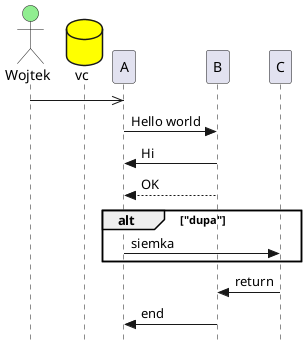 @startuml Hello_World
skinparam Style strictuml
Actor Wojtek #lightGreen
database vc #yellow
Wojtek ->> A
A -> B : Hello world
B -> A : Hi
A <-- B : OK
alt "dupa"
A -> C : siemka
end
C -> B : return
B -> A : end
@enduml